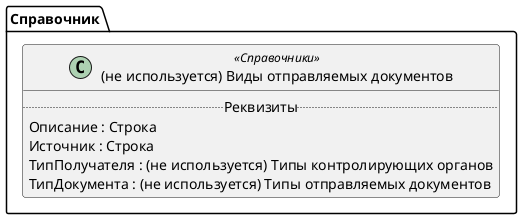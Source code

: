 ﻿@startuml УдалитьВидыОтправляемыхДокументов
'!include templates.wsd
'..\include templates.wsd
class Справочник.УдалитьВидыОтправляемыхДокументов as "(не используется) Виды отправляемых документов" <<Справочники>>
{
..Реквизиты..
Описание : Строка
Источник : Строка
ТипПолучателя : (не используется) Типы контролирующих органов
ТипДокумента : (не используется) Типы отправляемых документов
}
@enduml
